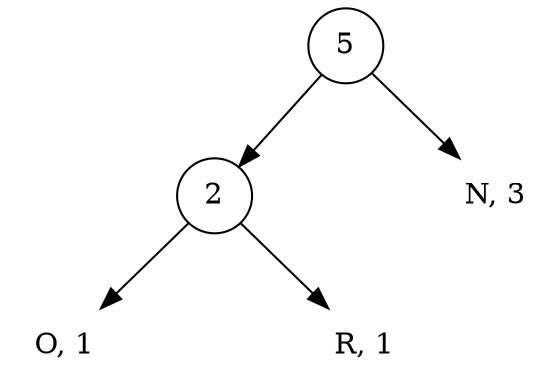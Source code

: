 digraph G{
	node[shape=plaintext]
	a5[shape=circle, label="5", style=filled, fillcolor=white, fontcolor=black];
	al2[shape=circle, label="2", style=filled, fillcolor=white, fontcolor=black];
	allO1[label="O, 1", style=filled, fillcolor=white, fontcolor=black];
	alrR1[label="R, 1", style=filled, fillcolor=white, fontcolor=black];
	nilalm2[label="", style=invis];
	al2->allO1
	al2->nilalm2[style=invis];
	al2->alrR1
	{rank=same allO1->nilalm2->alrR1[style=invis]}
	arN3[label="N, 3", style=filled, fillcolor=white, fontcolor=black];
	nilam5[label="", style=invis];
	a5->al2
	a5->nilam5[style=invis];
	a5->arN3
	{rank=same al2->nilam5->arN3[style=invis]}
}